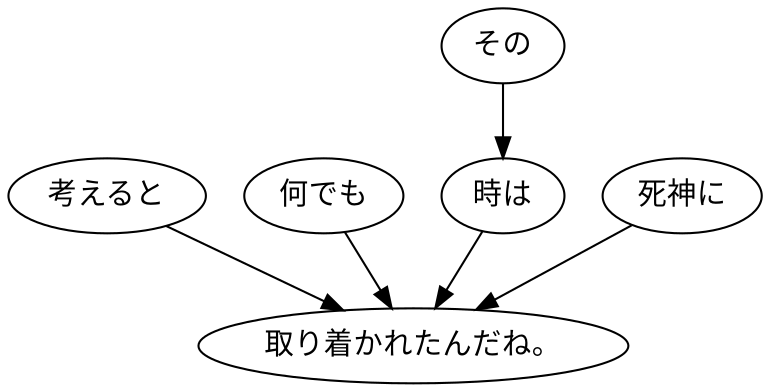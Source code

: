 digraph graph1096 {
	node0 [label="考えると"];
	node1 [label="何でも"];
	node2 [label="その"];
	node3 [label="時は"];
	node4 [label="死神に"];
	node5 [label="取り着かれたんだね。"];
	node0 -> node5;
	node1 -> node5;
	node2 -> node3;
	node3 -> node5;
	node4 -> node5;
}
